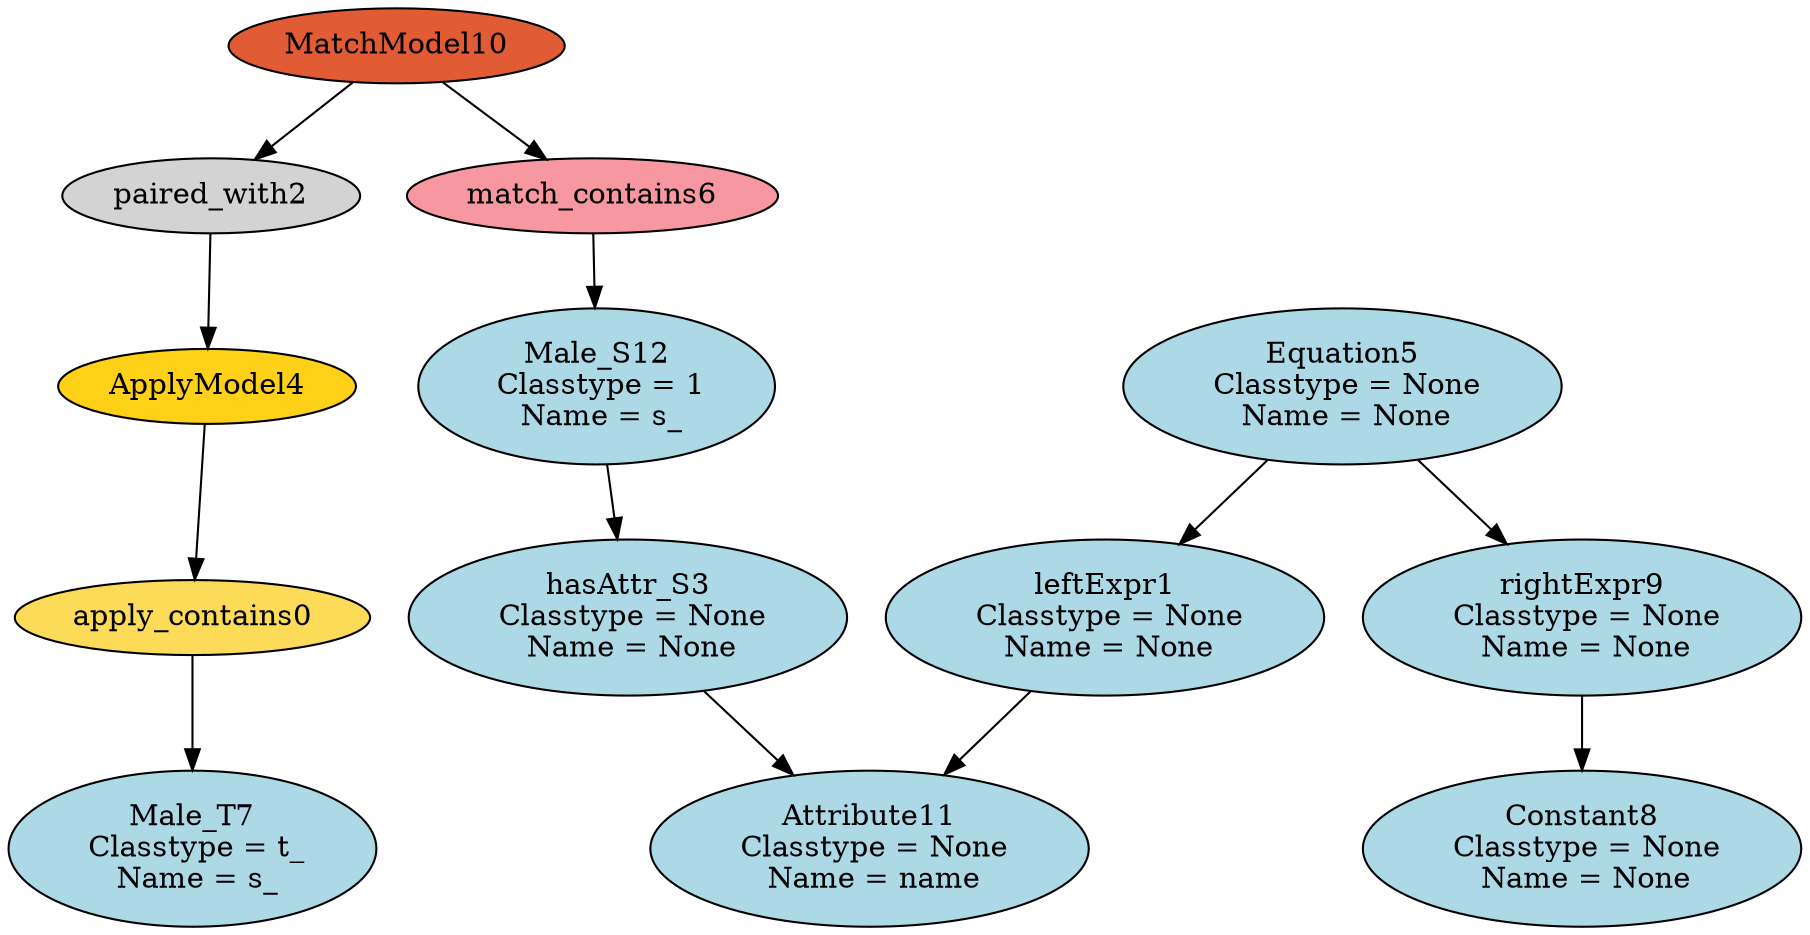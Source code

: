 digraph rule_M2M {
apply_contains0 [style=filled, fillcolor="#FCDB58"];
"leftExpr1\n Classtype = None\n Name = None" [style=filled, fillcolor=lightblue];
paired_with2 [style=filled, fillcolor=lightgray];
"hasAttr_S3\n Classtype = None\n Name = None" [style=filled, fillcolor=lightblue];
ApplyModel4 [style=filled, fillcolor="#FED017"];
"Equation5\n Classtype = None\n Name = None" [style=filled, fillcolor=lightblue];
match_contains6 [style=filled, fillcolor="#F798A1"];
"Male_T7\n Classtype = t_\n Name = s_" [style=filled, fillcolor=lightblue];
"Constant8\n Classtype = None\n Name = None" [style=filled, fillcolor=lightblue];
"rightExpr9\n Classtype = None\n Name = None" [style=filled, fillcolor=lightblue];
MatchModel10 [style=filled, fillcolor="#E15C34"];
"Attribute11\n Classtype = None\n Name = name" [style=filled, fillcolor=lightblue];
"Male_S12\n Classtype = 1\n Name = s_" [style=filled, fillcolor=lightblue];
ApplyModel4 -> apply_contains0;
apply_contains0 -> "Male_T7\n Classtype = t_\n Name = s_";
"Equation5\n Classtype = None\n Name = None" -> "leftExpr1\n Classtype = None\n Name = None";
"leftExpr1\n Classtype = None\n Name = None" -> "Attribute11\n Classtype = None\n Name = name";
MatchModel10 -> paired_with2;
paired_with2 -> ApplyModel4;
"Male_S12\n Classtype = 1\n Name = s_" -> "hasAttr_S3\n Classtype = None\n Name = None";
"hasAttr_S3\n Classtype = None\n Name = None" -> "Attribute11\n Classtype = None\n Name = name";
"Equation5\n Classtype = None\n Name = None" -> "rightExpr9\n Classtype = None\n Name = None";
MatchModel10 -> match_contains6;
match_contains6 -> "Male_S12\n Classtype = 1\n Name = s_";
"rightExpr9\n Classtype = None\n Name = None" -> "Constant8\n Classtype = None\n Name = None";
}

